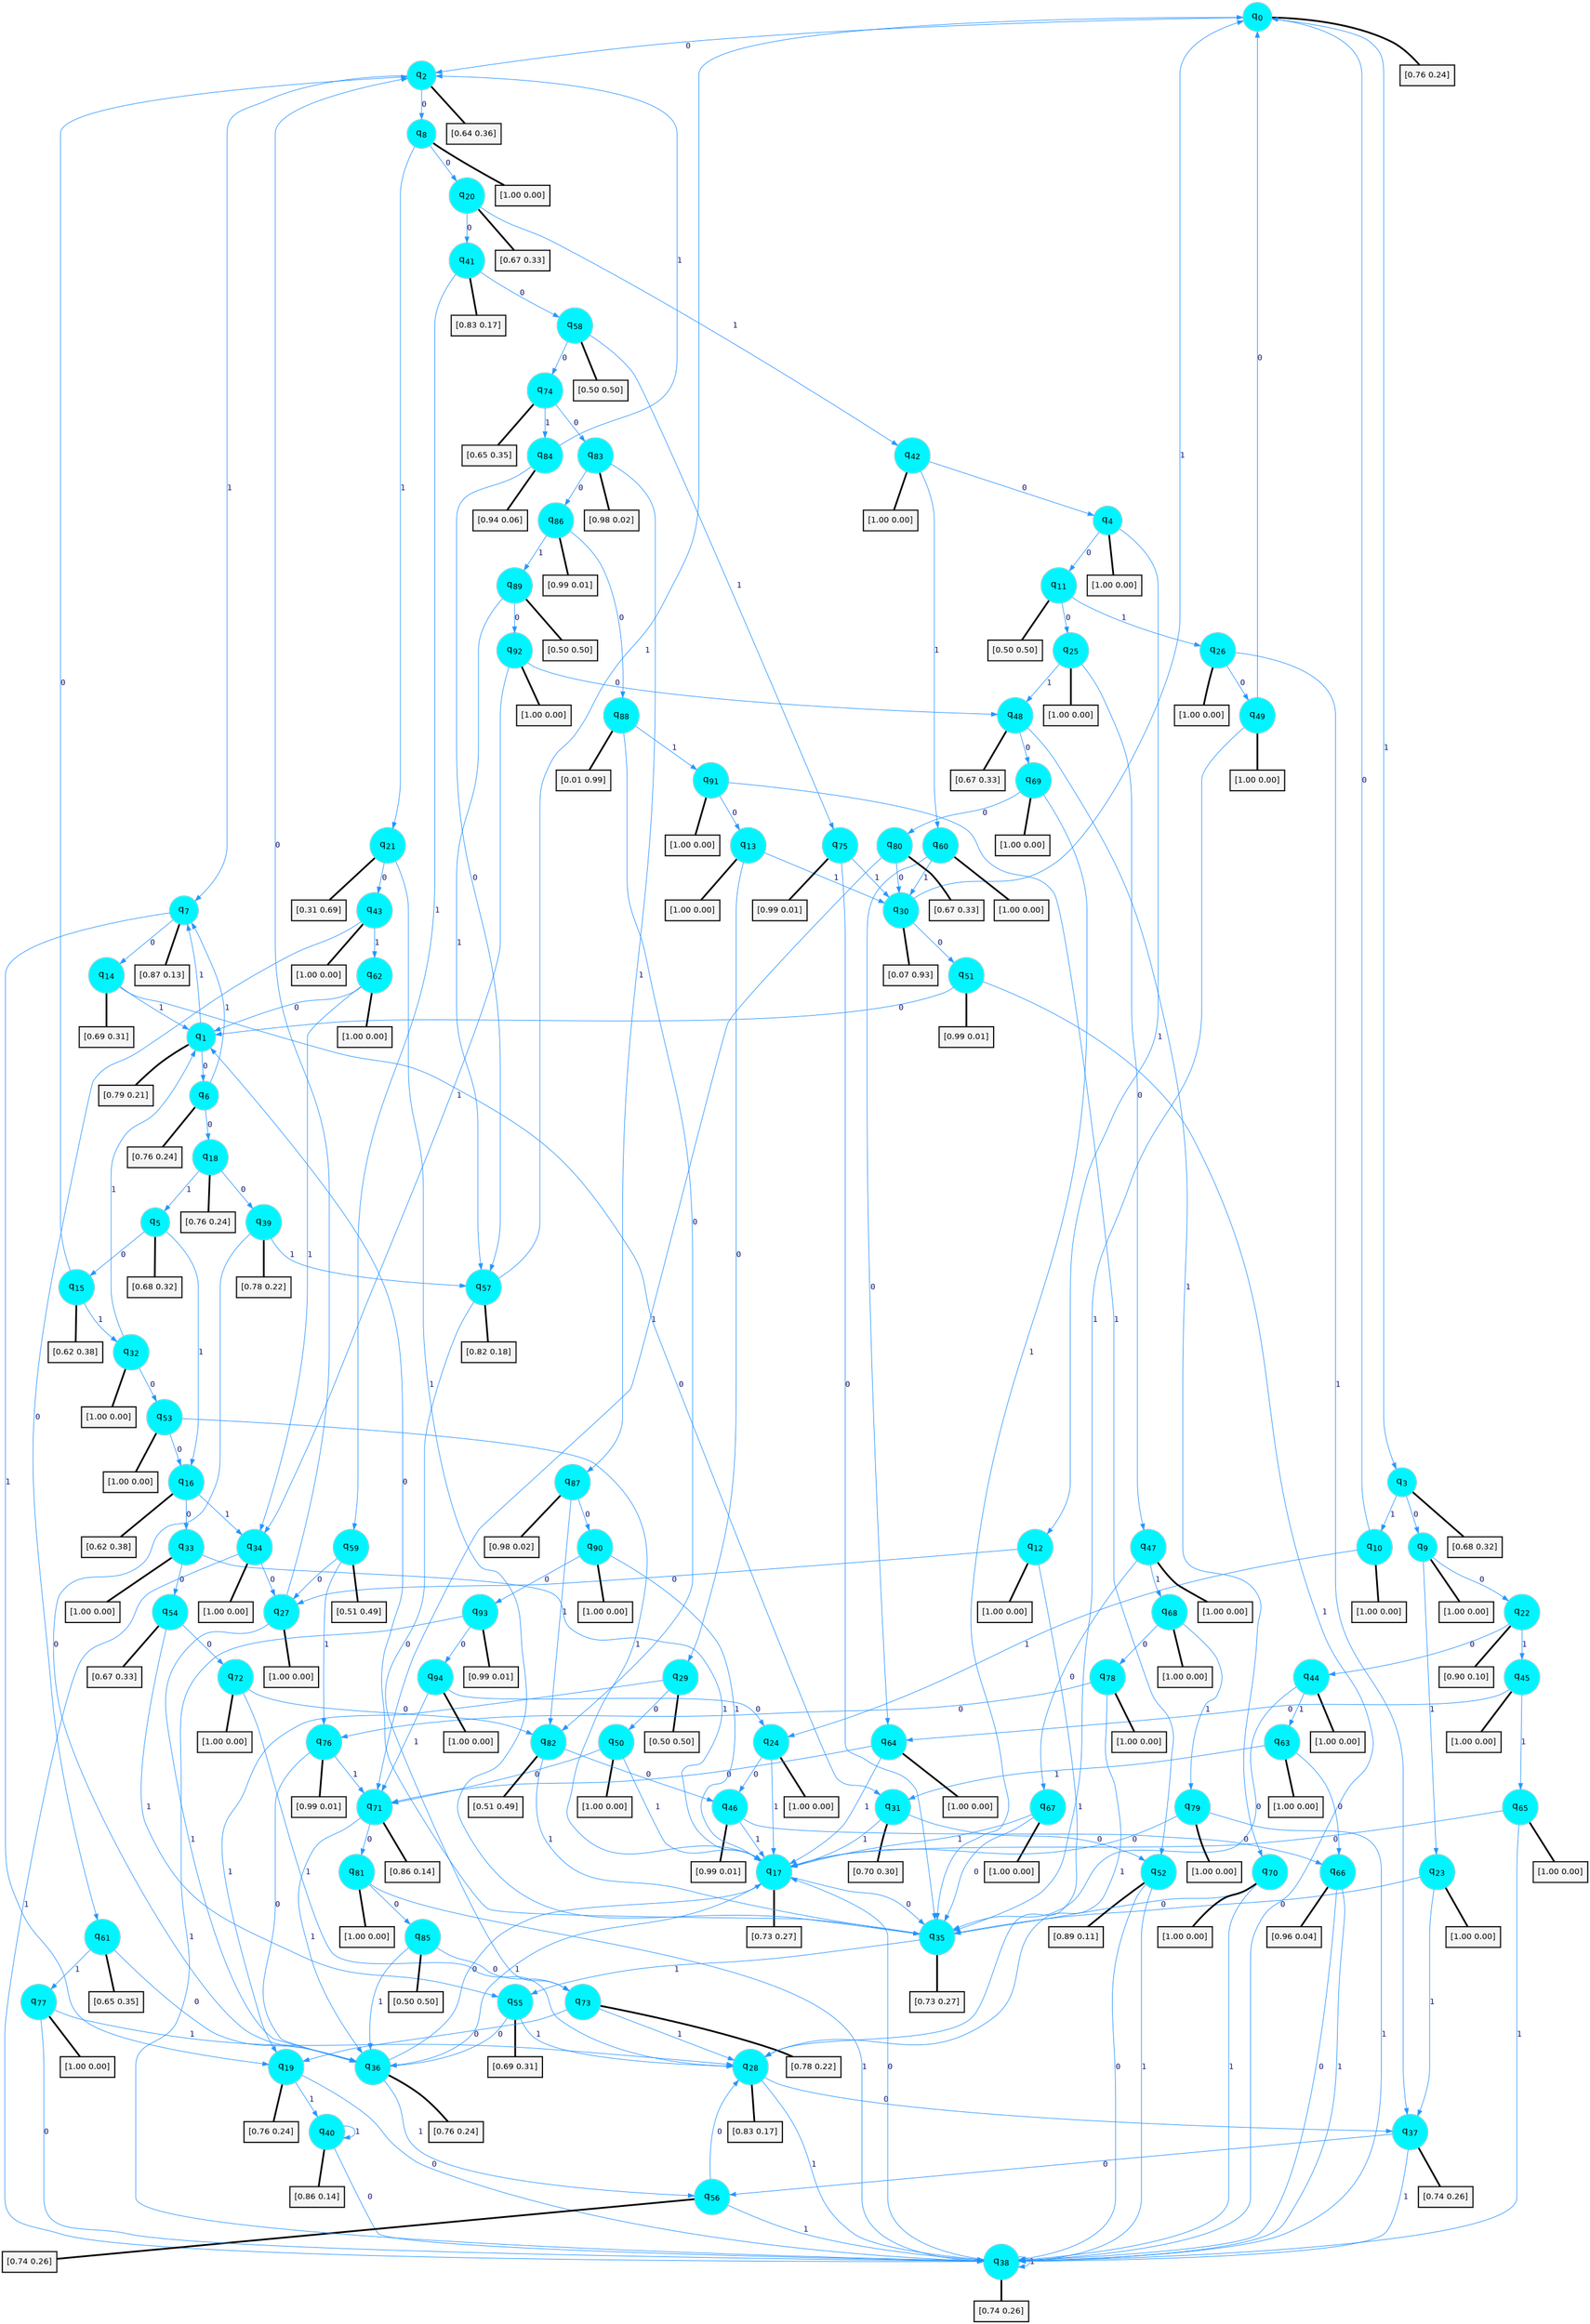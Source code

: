 digraph G {
graph [
bgcolor=transparent, dpi=300, rankdir=TD, size="40,25"];
node [
color=gray, fillcolor=turquoise1, fontcolor=black, fontname=Helvetica, fontsize=16, fontweight=bold, shape=circle, style=filled];
edge [
arrowsize=1, color=dodgerblue1, fontcolor=midnightblue, fontname=courier, fontweight=bold, penwidth=1, style=solid, weight=20];
0[label=<q<SUB>0</SUB>>];
1[label=<q<SUB>1</SUB>>];
2[label=<q<SUB>2</SUB>>];
3[label=<q<SUB>3</SUB>>];
4[label=<q<SUB>4</SUB>>];
5[label=<q<SUB>5</SUB>>];
6[label=<q<SUB>6</SUB>>];
7[label=<q<SUB>7</SUB>>];
8[label=<q<SUB>8</SUB>>];
9[label=<q<SUB>9</SUB>>];
10[label=<q<SUB>10</SUB>>];
11[label=<q<SUB>11</SUB>>];
12[label=<q<SUB>12</SUB>>];
13[label=<q<SUB>13</SUB>>];
14[label=<q<SUB>14</SUB>>];
15[label=<q<SUB>15</SUB>>];
16[label=<q<SUB>16</SUB>>];
17[label=<q<SUB>17</SUB>>];
18[label=<q<SUB>18</SUB>>];
19[label=<q<SUB>19</SUB>>];
20[label=<q<SUB>20</SUB>>];
21[label=<q<SUB>21</SUB>>];
22[label=<q<SUB>22</SUB>>];
23[label=<q<SUB>23</SUB>>];
24[label=<q<SUB>24</SUB>>];
25[label=<q<SUB>25</SUB>>];
26[label=<q<SUB>26</SUB>>];
27[label=<q<SUB>27</SUB>>];
28[label=<q<SUB>28</SUB>>];
29[label=<q<SUB>29</SUB>>];
30[label=<q<SUB>30</SUB>>];
31[label=<q<SUB>31</SUB>>];
32[label=<q<SUB>32</SUB>>];
33[label=<q<SUB>33</SUB>>];
34[label=<q<SUB>34</SUB>>];
35[label=<q<SUB>35</SUB>>];
36[label=<q<SUB>36</SUB>>];
37[label=<q<SUB>37</SUB>>];
38[label=<q<SUB>38</SUB>>];
39[label=<q<SUB>39</SUB>>];
40[label=<q<SUB>40</SUB>>];
41[label=<q<SUB>41</SUB>>];
42[label=<q<SUB>42</SUB>>];
43[label=<q<SUB>43</SUB>>];
44[label=<q<SUB>44</SUB>>];
45[label=<q<SUB>45</SUB>>];
46[label=<q<SUB>46</SUB>>];
47[label=<q<SUB>47</SUB>>];
48[label=<q<SUB>48</SUB>>];
49[label=<q<SUB>49</SUB>>];
50[label=<q<SUB>50</SUB>>];
51[label=<q<SUB>51</SUB>>];
52[label=<q<SUB>52</SUB>>];
53[label=<q<SUB>53</SUB>>];
54[label=<q<SUB>54</SUB>>];
55[label=<q<SUB>55</SUB>>];
56[label=<q<SUB>56</SUB>>];
57[label=<q<SUB>57</SUB>>];
58[label=<q<SUB>58</SUB>>];
59[label=<q<SUB>59</SUB>>];
60[label=<q<SUB>60</SUB>>];
61[label=<q<SUB>61</SUB>>];
62[label=<q<SUB>62</SUB>>];
63[label=<q<SUB>63</SUB>>];
64[label=<q<SUB>64</SUB>>];
65[label=<q<SUB>65</SUB>>];
66[label=<q<SUB>66</SUB>>];
67[label=<q<SUB>67</SUB>>];
68[label=<q<SUB>68</SUB>>];
69[label=<q<SUB>69</SUB>>];
70[label=<q<SUB>70</SUB>>];
71[label=<q<SUB>71</SUB>>];
72[label=<q<SUB>72</SUB>>];
73[label=<q<SUB>73</SUB>>];
74[label=<q<SUB>74</SUB>>];
75[label=<q<SUB>75</SUB>>];
76[label=<q<SUB>76</SUB>>];
77[label=<q<SUB>77</SUB>>];
78[label=<q<SUB>78</SUB>>];
79[label=<q<SUB>79</SUB>>];
80[label=<q<SUB>80</SUB>>];
81[label=<q<SUB>81</SUB>>];
82[label=<q<SUB>82</SUB>>];
83[label=<q<SUB>83</SUB>>];
84[label=<q<SUB>84</SUB>>];
85[label=<q<SUB>85</SUB>>];
86[label=<q<SUB>86</SUB>>];
87[label=<q<SUB>87</SUB>>];
88[label=<q<SUB>88</SUB>>];
89[label=<q<SUB>89</SUB>>];
90[label=<q<SUB>90</SUB>>];
91[label=<q<SUB>91</SUB>>];
92[label=<q<SUB>92</SUB>>];
93[label=<q<SUB>93</SUB>>];
94[label=<q<SUB>94</SUB>>];
95[label="[0.76 0.24]", shape=box,fontcolor=black, fontname=Helvetica, fontsize=14, penwidth=2, fillcolor=whitesmoke,color=black];
96[label="[0.79 0.21]", shape=box,fontcolor=black, fontname=Helvetica, fontsize=14, penwidth=2, fillcolor=whitesmoke,color=black];
97[label="[0.64 0.36]", shape=box,fontcolor=black, fontname=Helvetica, fontsize=14, penwidth=2, fillcolor=whitesmoke,color=black];
98[label="[0.68 0.32]", shape=box,fontcolor=black, fontname=Helvetica, fontsize=14, penwidth=2, fillcolor=whitesmoke,color=black];
99[label="[1.00 0.00]", shape=box,fontcolor=black, fontname=Helvetica, fontsize=14, penwidth=2, fillcolor=whitesmoke,color=black];
100[label="[0.68 0.32]", shape=box,fontcolor=black, fontname=Helvetica, fontsize=14, penwidth=2, fillcolor=whitesmoke,color=black];
101[label="[0.76 0.24]", shape=box,fontcolor=black, fontname=Helvetica, fontsize=14, penwidth=2, fillcolor=whitesmoke,color=black];
102[label="[0.87 0.13]", shape=box,fontcolor=black, fontname=Helvetica, fontsize=14, penwidth=2, fillcolor=whitesmoke,color=black];
103[label="[1.00 0.00]", shape=box,fontcolor=black, fontname=Helvetica, fontsize=14, penwidth=2, fillcolor=whitesmoke,color=black];
104[label="[1.00 0.00]", shape=box,fontcolor=black, fontname=Helvetica, fontsize=14, penwidth=2, fillcolor=whitesmoke,color=black];
105[label="[1.00 0.00]", shape=box,fontcolor=black, fontname=Helvetica, fontsize=14, penwidth=2, fillcolor=whitesmoke,color=black];
106[label="[0.50 0.50]", shape=box,fontcolor=black, fontname=Helvetica, fontsize=14, penwidth=2, fillcolor=whitesmoke,color=black];
107[label="[1.00 0.00]", shape=box,fontcolor=black, fontname=Helvetica, fontsize=14, penwidth=2, fillcolor=whitesmoke,color=black];
108[label="[1.00 0.00]", shape=box,fontcolor=black, fontname=Helvetica, fontsize=14, penwidth=2, fillcolor=whitesmoke,color=black];
109[label="[0.69 0.31]", shape=box,fontcolor=black, fontname=Helvetica, fontsize=14, penwidth=2, fillcolor=whitesmoke,color=black];
110[label="[0.62 0.38]", shape=box,fontcolor=black, fontname=Helvetica, fontsize=14, penwidth=2, fillcolor=whitesmoke,color=black];
111[label="[0.62 0.38]", shape=box,fontcolor=black, fontname=Helvetica, fontsize=14, penwidth=2, fillcolor=whitesmoke,color=black];
112[label="[0.73 0.27]", shape=box,fontcolor=black, fontname=Helvetica, fontsize=14, penwidth=2, fillcolor=whitesmoke,color=black];
113[label="[0.76 0.24]", shape=box,fontcolor=black, fontname=Helvetica, fontsize=14, penwidth=2, fillcolor=whitesmoke,color=black];
114[label="[0.76 0.24]", shape=box,fontcolor=black, fontname=Helvetica, fontsize=14, penwidth=2, fillcolor=whitesmoke,color=black];
115[label="[0.67 0.33]", shape=box,fontcolor=black, fontname=Helvetica, fontsize=14, penwidth=2, fillcolor=whitesmoke,color=black];
116[label="[0.31 0.69]", shape=box,fontcolor=black, fontname=Helvetica, fontsize=14, penwidth=2, fillcolor=whitesmoke,color=black];
117[label="[0.90 0.10]", shape=box,fontcolor=black, fontname=Helvetica, fontsize=14, penwidth=2, fillcolor=whitesmoke,color=black];
118[label="[1.00 0.00]", shape=box,fontcolor=black, fontname=Helvetica, fontsize=14, penwidth=2, fillcolor=whitesmoke,color=black];
119[label="[1.00 0.00]", shape=box,fontcolor=black, fontname=Helvetica, fontsize=14, penwidth=2, fillcolor=whitesmoke,color=black];
120[label="[1.00 0.00]", shape=box,fontcolor=black, fontname=Helvetica, fontsize=14, penwidth=2, fillcolor=whitesmoke,color=black];
121[label="[1.00 0.00]", shape=box,fontcolor=black, fontname=Helvetica, fontsize=14, penwidth=2, fillcolor=whitesmoke,color=black];
122[label="[1.00 0.00]", shape=box,fontcolor=black, fontname=Helvetica, fontsize=14, penwidth=2, fillcolor=whitesmoke,color=black];
123[label="[0.83 0.17]", shape=box,fontcolor=black, fontname=Helvetica, fontsize=14, penwidth=2, fillcolor=whitesmoke,color=black];
124[label="[0.50 0.50]", shape=box,fontcolor=black, fontname=Helvetica, fontsize=14, penwidth=2, fillcolor=whitesmoke,color=black];
125[label="[0.07 0.93]", shape=box,fontcolor=black, fontname=Helvetica, fontsize=14, penwidth=2, fillcolor=whitesmoke,color=black];
126[label="[0.70 0.30]", shape=box,fontcolor=black, fontname=Helvetica, fontsize=14, penwidth=2, fillcolor=whitesmoke,color=black];
127[label="[1.00 0.00]", shape=box,fontcolor=black, fontname=Helvetica, fontsize=14, penwidth=2, fillcolor=whitesmoke,color=black];
128[label="[1.00 0.00]", shape=box,fontcolor=black, fontname=Helvetica, fontsize=14, penwidth=2, fillcolor=whitesmoke,color=black];
129[label="[1.00 0.00]", shape=box,fontcolor=black, fontname=Helvetica, fontsize=14, penwidth=2, fillcolor=whitesmoke,color=black];
130[label="[0.73 0.27]", shape=box,fontcolor=black, fontname=Helvetica, fontsize=14, penwidth=2, fillcolor=whitesmoke,color=black];
131[label="[0.76 0.24]", shape=box,fontcolor=black, fontname=Helvetica, fontsize=14, penwidth=2, fillcolor=whitesmoke,color=black];
132[label="[0.74 0.26]", shape=box,fontcolor=black, fontname=Helvetica, fontsize=14, penwidth=2, fillcolor=whitesmoke,color=black];
133[label="[0.74 0.26]", shape=box,fontcolor=black, fontname=Helvetica, fontsize=14, penwidth=2, fillcolor=whitesmoke,color=black];
134[label="[0.78 0.22]", shape=box,fontcolor=black, fontname=Helvetica, fontsize=14, penwidth=2, fillcolor=whitesmoke,color=black];
135[label="[0.86 0.14]", shape=box,fontcolor=black, fontname=Helvetica, fontsize=14, penwidth=2, fillcolor=whitesmoke,color=black];
136[label="[0.83 0.17]", shape=box,fontcolor=black, fontname=Helvetica, fontsize=14, penwidth=2, fillcolor=whitesmoke,color=black];
137[label="[1.00 0.00]", shape=box,fontcolor=black, fontname=Helvetica, fontsize=14, penwidth=2, fillcolor=whitesmoke,color=black];
138[label="[1.00 0.00]", shape=box,fontcolor=black, fontname=Helvetica, fontsize=14, penwidth=2, fillcolor=whitesmoke,color=black];
139[label="[1.00 0.00]", shape=box,fontcolor=black, fontname=Helvetica, fontsize=14, penwidth=2, fillcolor=whitesmoke,color=black];
140[label="[1.00 0.00]", shape=box,fontcolor=black, fontname=Helvetica, fontsize=14, penwidth=2, fillcolor=whitesmoke,color=black];
141[label="[0.99 0.01]", shape=box,fontcolor=black, fontname=Helvetica, fontsize=14, penwidth=2, fillcolor=whitesmoke,color=black];
142[label="[1.00 0.00]", shape=box,fontcolor=black, fontname=Helvetica, fontsize=14, penwidth=2, fillcolor=whitesmoke,color=black];
143[label="[0.67 0.33]", shape=box,fontcolor=black, fontname=Helvetica, fontsize=14, penwidth=2, fillcolor=whitesmoke,color=black];
144[label="[1.00 0.00]", shape=box,fontcolor=black, fontname=Helvetica, fontsize=14, penwidth=2, fillcolor=whitesmoke,color=black];
145[label="[1.00 0.00]", shape=box,fontcolor=black, fontname=Helvetica, fontsize=14, penwidth=2, fillcolor=whitesmoke,color=black];
146[label="[0.99 0.01]", shape=box,fontcolor=black, fontname=Helvetica, fontsize=14, penwidth=2, fillcolor=whitesmoke,color=black];
147[label="[0.89 0.11]", shape=box,fontcolor=black, fontname=Helvetica, fontsize=14, penwidth=2, fillcolor=whitesmoke,color=black];
148[label="[1.00 0.00]", shape=box,fontcolor=black, fontname=Helvetica, fontsize=14, penwidth=2, fillcolor=whitesmoke,color=black];
149[label="[0.67 0.33]", shape=box,fontcolor=black, fontname=Helvetica, fontsize=14, penwidth=2, fillcolor=whitesmoke,color=black];
150[label="[0.69 0.31]", shape=box,fontcolor=black, fontname=Helvetica, fontsize=14, penwidth=2, fillcolor=whitesmoke,color=black];
151[label="[0.74 0.26]", shape=box,fontcolor=black, fontname=Helvetica, fontsize=14, penwidth=2, fillcolor=whitesmoke,color=black];
152[label="[0.82 0.18]", shape=box,fontcolor=black, fontname=Helvetica, fontsize=14, penwidth=2, fillcolor=whitesmoke,color=black];
153[label="[0.50 0.50]", shape=box,fontcolor=black, fontname=Helvetica, fontsize=14, penwidth=2, fillcolor=whitesmoke,color=black];
154[label="[0.51 0.49]", shape=box,fontcolor=black, fontname=Helvetica, fontsize=14, penwidth=2, fillcolor=whitesmoke,color=black];
155[label="[1.00 0.00]", shape=box,fontcolor=black, fontname=Helvetica, fontsize=14, penwidth=2, fillcolor=whitesmoke,color=black];
156[label="[0.65 0.35]", shape=box,fontcolor=black, fontname=Helvetica, fontsize=14, penwidth=2, fillcolor=whitesmoke,color=black];
157[label="[1.00 0.00]", shape=box,fontcolor=black, fontname=Helvetica, fontsize=14, penwidth=2, fillcolor=whitesmoke,color=black];
158[label="[1.00 0.00]", shape=box,fontcolor=black, fontname=Helvetica, fontsize=14, penwidth=2, fillcolor=whitesmoke,color=black];
159[label="[1.00 0.00]", shape=box,fontcolor=black, fontname=Helvetica, fontsize=14, penwidth=2, fillcolor=whitesmoke,color=black];
160[label="[1.00 0.00]", shape=box,fontcolor=black, fontname=Helvetica, fontsize=14, penwidth=2, fillcolor=whitesmoke,color=black];
161[label="[0.96 0.04]", shape=box,fontcolor=black, fontname=Helvetica, fontsize=14, penwidth=2, fillcolor=whitesmoke,color=black];
162[label="[1.00 0.00]", shape=box,fontcolor=black, fontname=Helvetica, fontsize=14, penwidth=2, fillcolor=whitesmoke,color=black];
163[label="[1.00 0.00]", shape=box,fontcolor=black, fontname=Helvetica, fontsize=14, penwidth=2, fillcolor=whitesmoke,color=black];
164[label="[1.00 0.00]", shape=box,fontcolor=black, fontname=Helvetica, fontsize=14, penwidth=2, fillcolor=whitesmoke,color=black];
165[label="[1.00 0.00]", shape=box,fontcolor=black, fontname=Helvetica, fontsize=14, penwidth=2, fillcolor=whitesmoke,color=black];
166[label="[0.86 0.14]", shape=box,fontcolor=black, fontname=Helvetica, fontsize=14, penwidth=2, fillcolor=whitesmoke,color=black];
167[label="[1.00 0.00]", shape=box,fontcolor=black, fontname=Helvetica, fontsize=14, penwidth=2, fillcolor=whitesmoke,color=black];
168[label="[0.78 0.22]", shape=box,fontcolor=black, fontname=Helvetica, fontsize=14, penwidth=2, fillcolor=whitesmoke,color=black];
169[label="[0.65 0.35]", shape=box,fontcolor=black, fontname=Helvetica, fontsize=14, penwidth=2, fillcolor=whitesmoke,color=black];
170[label="[0.99 0.01]", shape=box,fontcolor=black, fontname=Helvetica, fontsize=14, penwidth=2, fillcolor=whitesmoke,color=black];
171[label="[0.99 0.01]", shape=box,fontcolor=black, fontname=Helvetica, fontsize=14, penwidth=2, fillcolor=whitesmoke,color=black];
172[label="[1.00 0.00]", shape=box,fontcolor=black, fontname=Helvetica, fontsize=14, penwidth=2, fillcolor=whitesmoke,color=black];
173[label="[1.00 0.00]", shape=box,fontcolor=black, fontname=Helvetica, fontsize=14, penwidth=2, fillcolor=whitesmoke,color=black];
174[label="[1.00 0.00]", shape=box,fontcolor=black, fontname=Helvetica, fontsize=14, penwidth=2, fillcolor=whitesmoke,color=black];
175[label="[0.67 0.33]", shape=box,fontcolor=black, fontname=Helvetica, fontsize=14, penwidth=2, fillcolor=whitesmoke,color=black];
176[label="[1.00 0.00]", shape=box,fontcolor=black, fontname=Helvetica, fontsize=14, penwidth=2, fillcolor=whitesmoke,color=black];
177[label="[0.51 0.49]", shape=box,fontcolor=black, fontname=Helvetica, fontsize=14, penwidth=2, fillcolor=whitesmoke,color=black];
178[label="[0.98 0.02]", shape=box,fontcolor=black, fontname=Helvetica, fontsize=14, penwidth=2, fillcolor=whitesmoke,color=black];
179[label="[0.94 0.06]", shape=box,fontcolor=black, fontname=Helvetica, fontsize=14, penwidth=2, fillcolor=whitesmoke,color=black];
180[label="[0.50 0.50]", shape=box,fontcolor=black, fontname=Helvetica, fontsize=14, penwidth=2, fillcolor=whitesmoke,color=black];
181[label="[0.99 0.01]", shape=box,fontcolor=black, fontname=Helvetica, fontsize=14, penwidth=2, fillcolor=whitesmoke,color=black];
182[label="[0.98 0.02]", shape=box,fontcolor=black, fontname=Helvetica, fontsize=14, penwidth=2, fillcolor=whitesmoke,color=black];
183[label="[0.01 0.99]", shape=box,fontcolor=black, fontname=Helvetica, fontsize=14, penwidth=2, fillcolor=whitesmoke,color=black];
184[label="[0.50 0.50]", shape=box,fontcolor=black, fontname=Helvetica, fontsize=14, penwidth=2, fillcolor=whitesmoke,color=black];
185[label="[1.00 0.00]", shape=box,fontcolor=black, fontname=Helvetica, fontsize=14, penwidth=2, fillcolor=whitesmoke,color=black];
186[label="[1.00 0.00]", shape=box,fontcolor=black, fontname=Helvetica, fontsize=14, penwidth=2, fillcolor=whitesmoke,color=black];
187[label="[1.00 0.00]", shape=box,fontcolor=black, fontname=Helvetica, fontsize=14, penwidth=2, fillcolor=whitesmoke,color=black];
188[label="[0.99 0.01]", shape=box,fontcolor=black, fontname=Helvetica, fontsize=14, penwidth=2, fillcolor=whitesmoke,color=black];
189[label="[1.00 0.00]", shape=box,fontcolor=black, fontname=Helvetica, fontsize=14, penwidth=2, fillcolor=whitesmoke,color=black];
0->2 [label=0];
0->3 [label=1];
0->95 [arrowhead=none, penwidth=3,color=black];
1->6 [label=0];
1->7 [label=1];
1->96 [arrowhead=none, penwidth=3,color=black];
2->8 [label=0];
2->7 [label=1];
2->97 [arrowhead=none, penwidth=3,color=black];
3->9 [label=0];
3->10 [label=1];
3->98 [arrowhead=none, penwidth=3,color=black];
4->11 [label=0];
4->12 [label=1];
4->99 [arrowhead=none, penwidth=3,color=black];
5->15 [label=0];
5->16 [label=1];
5->100 [arrowhead=none, penwidth=3,color=black];
6->18 [label=0];
6->7 [label=1];
6->101 [arrowhead=none, penwidth=3,color=black];
7->14 [label=0];
7->19 [label=1];
7->102 [arrowhead=none, penwidth=3,color=black];
8->20 [label=0];
8->21 [label=1];
8->103 [arrowhead=none, penwidth=3,color=black];
9->22 [label=0];
9->23 [label=1];
9->104 [arrowhead=none, penwidth=3,color=black];
10->0 [label=0];
10->24 [label=1];
10->105 [arrowhead=none, penwidth=3,color=black];
11->25 [label=0];
11->26 [label=1];
11->106 [arrowhead=none, penwidth=3,color=black];
12->27 [label=0];
12->28 [label=1];
12->107 [arrowhead=none, penwidth=3,color=black];
13->29 [label=0];
13->30 [label=1];
13->108 [arrowhead=none, penwidth=3,color=black];
14->31 [label=0];
14->1 [label=1];
14->109 [arrowhead=none, penwidth=3,color=black];
15->2 [label=0];
15->32 [label=1];
15->110 [arrowhead=none, penwidth=3,color=black];
16->33 [label=0];
16->34 [label=1];
16->111 [arrowhead=none, penwidth=3,color=black];
17->35 [label=0];
17->36 [label=1];
17->112 [arrowhead=none, penwidth=3,color=black];
18->39 [label=0];
18->5 [label=1];
18->113 [arrowhead=none, penwidth=3,color=black];
19->38 [label=0];
19->40 [label=1];
19->114 [arrowhead=none, penwidth=3,color=black];
20->41 [label=0];
20->42 [label=1];
20->115 [arrowhead=none, penwidth=3,color=black];
21->43 [label=0];
21->35 [label=1];
21->116 [arrowhead=none, penwidth=3,color=black];
22->44 [label=0];
22->45 [label=1];
22->117 [arrowhead=none, penwidth=3,color=black];
23->35 [label=0];
23->37 [label=1];
23->118 [arrowhead=none, penwidth=3,color=black];
24->46 [label=0];
24->17 [label=1];
24->119 [arrowhead=none, penwidth=3,color=black];
25->47 [label=0];
25->48 [label=1];
25->120 [arrowhead=none, penwidth=3,color=black];
26->49 [label=0];
26->37 [label=1];
26->121 [arrowhead=none, penwidth=3,color=black];
27->2 [label=0];
27->36 [label=1];
27->122 [arrowhead=none, penwidth=3,color=black];
28->37 [label=0];
28->38 [label=1];
28->123 [arrowhead=none, penwidth=3,color=black];
29->50 [label=0];
29->19 [label=1];
29->124 [arrowhead=none, penwidth=3,color=black];
30->51 [label=0];
30->0 [label=1];
30->125 [arrowhead=none, penwidth=3,color=black];
31->52 [label=0];
31->17 [label=1];
31->126 [arrowhead=none, penwidth=3,color=black];
32->53 [label=0];
32->1 [label=1];
32->127 [arrowhead=none, penwidth=3,color=black];
33->54 [label=0];
33->17 [label=1];
33->128 [arrowhead=none, penwidth=3,color=black];
34->27 [label=0];
34->38 [label=1];
34->129 [arrowhead=none, penwidth=3,color=black];
35->1 [label=0];
35->55 [label=1];
35->130 [arrowhead=none, penwidth=3,color=black];
36->17 [label=0];
36->56 [label=1];
36->131 [arrowhead=none, penwidth=3,color=black];
37->56 [label=0];
37->38 [label=1];
37->132 [arrowhead=none, penwidth=3,color=black];
38->17 [label=0];
38->38 [label=1];
38->133 [arrowhead=none, penwidth=3,color=black];
39->36 [label=0];
39->57 [label=1];
39->134 [arrowhead=none, penwidth=3,color=black];
40->38 [label=0];
40->40 [label=1];
40->135 [arrowhead=none, penwidth=3,color=black];
41->58 [label=0];
41->59 [label=1];
41->136 [arrowhead=none, penwidth=3,color=black];
42->4 [label=0];
42->60 [label=1];
42->137 [arrowhead=none, penwidth=3,color=black];
43->61 [label=0];
43->62 [label=1];
43->138 [arrowhead=none, penwidth=3,color=black];
44->35 [label=0];
44->63 [label=1];
44->139 [arrowhead=none, penwidth=3,color=black];
45->64 [label=0];
45->65 [label=1];
45->140 [arrowhead=none, penwidth=3,color=black];
46->66 [label=0];
46->17 [label=1];
46->141 [arrowhead=none, penwidth=3,color=black];
47->67 [label=0];
47->68 [label=1];
47->142 [arrowhead=none, penwidth=3,color=black];
48->69 [label=0];
48->70 [label=1];
48->143 [arrowhead=none, penwidth=3,color=black];
49->0 [label=0];
49->35 [label=1];
49->144 [arrowhead=none, penwidth=3,color=black];
50->71 [label=0];
50->17 [label=1];
50->145 [arrowhead=none, penwidth=3,color=black];
51->1 [label=0];
51->38 [label=1];
51->146 [arrowhead=none, penwidth=3,color=black];
52->38 [label=0];
52->38 [label=1];
52->147 [arrowhead=none, penwidth=3,color=black];
53->16 [label=0];
53->17 [label=1];
53->148 [arrowhead=none, penwidth=3,color=black];
54->72 [label=0];
54->55 [label=1];
54->149 [arrowhead=none, penwidth=3,color=black];
55->36 [label=0];
55->28 [label=1];
55->150 [arrowhead=none, penwidth=3,color=black];
56->28 [label=0];
56->38 [label=1];
56->151 [arrowhead=none, penwidth=3,color=black];
57->73 [label=0];
57->0 [label=1];
57->152 [arrowhead=none, penwidth=3,color=black];
58->74 [label=0];
58->75 [label=1];
58->153 [arrowhead=none, penwidth=3,color=black];
59->27 [label=0];
59->76 [label=1];
59->154 [arrowhead=none, penwidth=3,color=black];
60->64 [label=0];
60->30 [label=1];
60->155 [arrowhead=none, penwidth=3,color=black];
61->36 [label=0];
61->77 [label=1];
61->156 [arrowhead=none, penwidth=3,color=black];
62->1 [label=0];
62->34 [label=1];
62->157 [arrowhead=none, penwidth=3,color=black];
63->66 [label=0];
63->31 [label=1];
63->158 [arrowhead=none, penwidth=3,color=black];
64->71 [label=0];
64->17 [label=1];
64->159 [arrowhead=none, penwidth=3,color=black];
65->17 [label=0];
65->38 [label=1];
65->160 [arrowhead=none, penwidth=3,color=black];
66->38 [label=0];
66->38 [label=1];
66->161 [arrowhead=none, penwidth=3,color=black];
67->35 [label=0];
67->17 [label=1];
67->162 [arrowhead=none, penwidth=3,color=black];
68->78 [label=0];
68->79 [label=1];
68->163 [arrowhead=none, penwidth=3,color=black];
69->80 [label=0];
69->35 [label=1];
69->164 [arrowhead=none, penwidth=3,color=black];
70->35 [label=0];
70->38 [label=1];
70->165 [arrowhead=none, penwidth=3,color=black];
71->81 [label=0];
71->36 [label=1];
71->166 [arrowhead=none, penwidth=3,color=black];
72->82 [label=0];
72->28 [label=1];
72->167 [arrowhead=none, penwidth=3,color=black];
73->19 [label=0];
73->28 [label=1];
73->168 [arrowhead=none, penwidth=3,color=black];
74->83 [label=0];
74->84 [label=1];
74->169 [arrowhead=none, penwidth=3,color=black];
75->35 [label=0];
75->30 [label=1];
75->170 [arrowhead=none, penwidth=3,color=black];
76->36 [label=0];
76->71 [label=1];
76->171 [arrowhead=none, penwidth=3,color=black];
77->38 [label=0];
77->28 [label=1];
77->172 [arrowhead=none, penwidth=3,color=black];
78->76 [label=0];
78->28 [label=1];
78->173 [arrowhead=none, penwidth=3,color=black];
79->17 [label=0];
79->38 [label=1];
79->174 [arrowhead=none, penwidth=3,color=black];
80->30 [label=0];
80->71 [label=1];
80->175 [arrowhead=none, penwidth=3,color=black];
81->85 [label=0];
81->38 [label=1];
81->176 [arrowhead=none, penwidth=3,color=black];
82->46 [label=0];
82->35 [label=1];
82->177 [arrowhead=none, penwidth=3,color=black];
83->86 [label=0];
83->87 [label=1];
83->178 [arrowhead=none, penwidth=3,color=black];
84->57 [label=0];
84->2 [label=1];
84->179 [arrowhead=none, penwidth=3,color=black];
85->73 [label=0];
85->36 [label=1];
85->180 [arrowhead=none, penwidth=3,color=black];
86->88 [label=0];
86->89 [label=1];
86->181 [arrowhead=none, penwidth=3,color=black];
87->90 [label=0];
87->82 [label=1];
87->182 [arrowhead=none, penwidth=3,color=black];
88->82 [label=0];
88->91 [label=1];
88->183 [arrowhead=none, penwidth=3,color=black];
89->92 [label=0];
89->57 [label=1];
89->184 [arrowhead=none, penwidth=3,color=black];
90->93 [label=0];
90->17 [label=1];
90->185 [arrowhead=none, penwidth=3,color=black];
91->13 [label=0];
91->52 [label=1];
91->186 [arrowhead=none, penwidth=3,color=black];
92->48 [label=0];
92->34 [label=1];
92->187 [arrowhead=none, penwidth=3,color=black];
93->94 [label=0];
93->38 [label=1];
93->188 [arrowhead=none, penwidth=3,color=black];
94->24 [label=0];
94->71 [label=1];
94->189 [arrowhead=none, penwidth=3,color=black];
}
